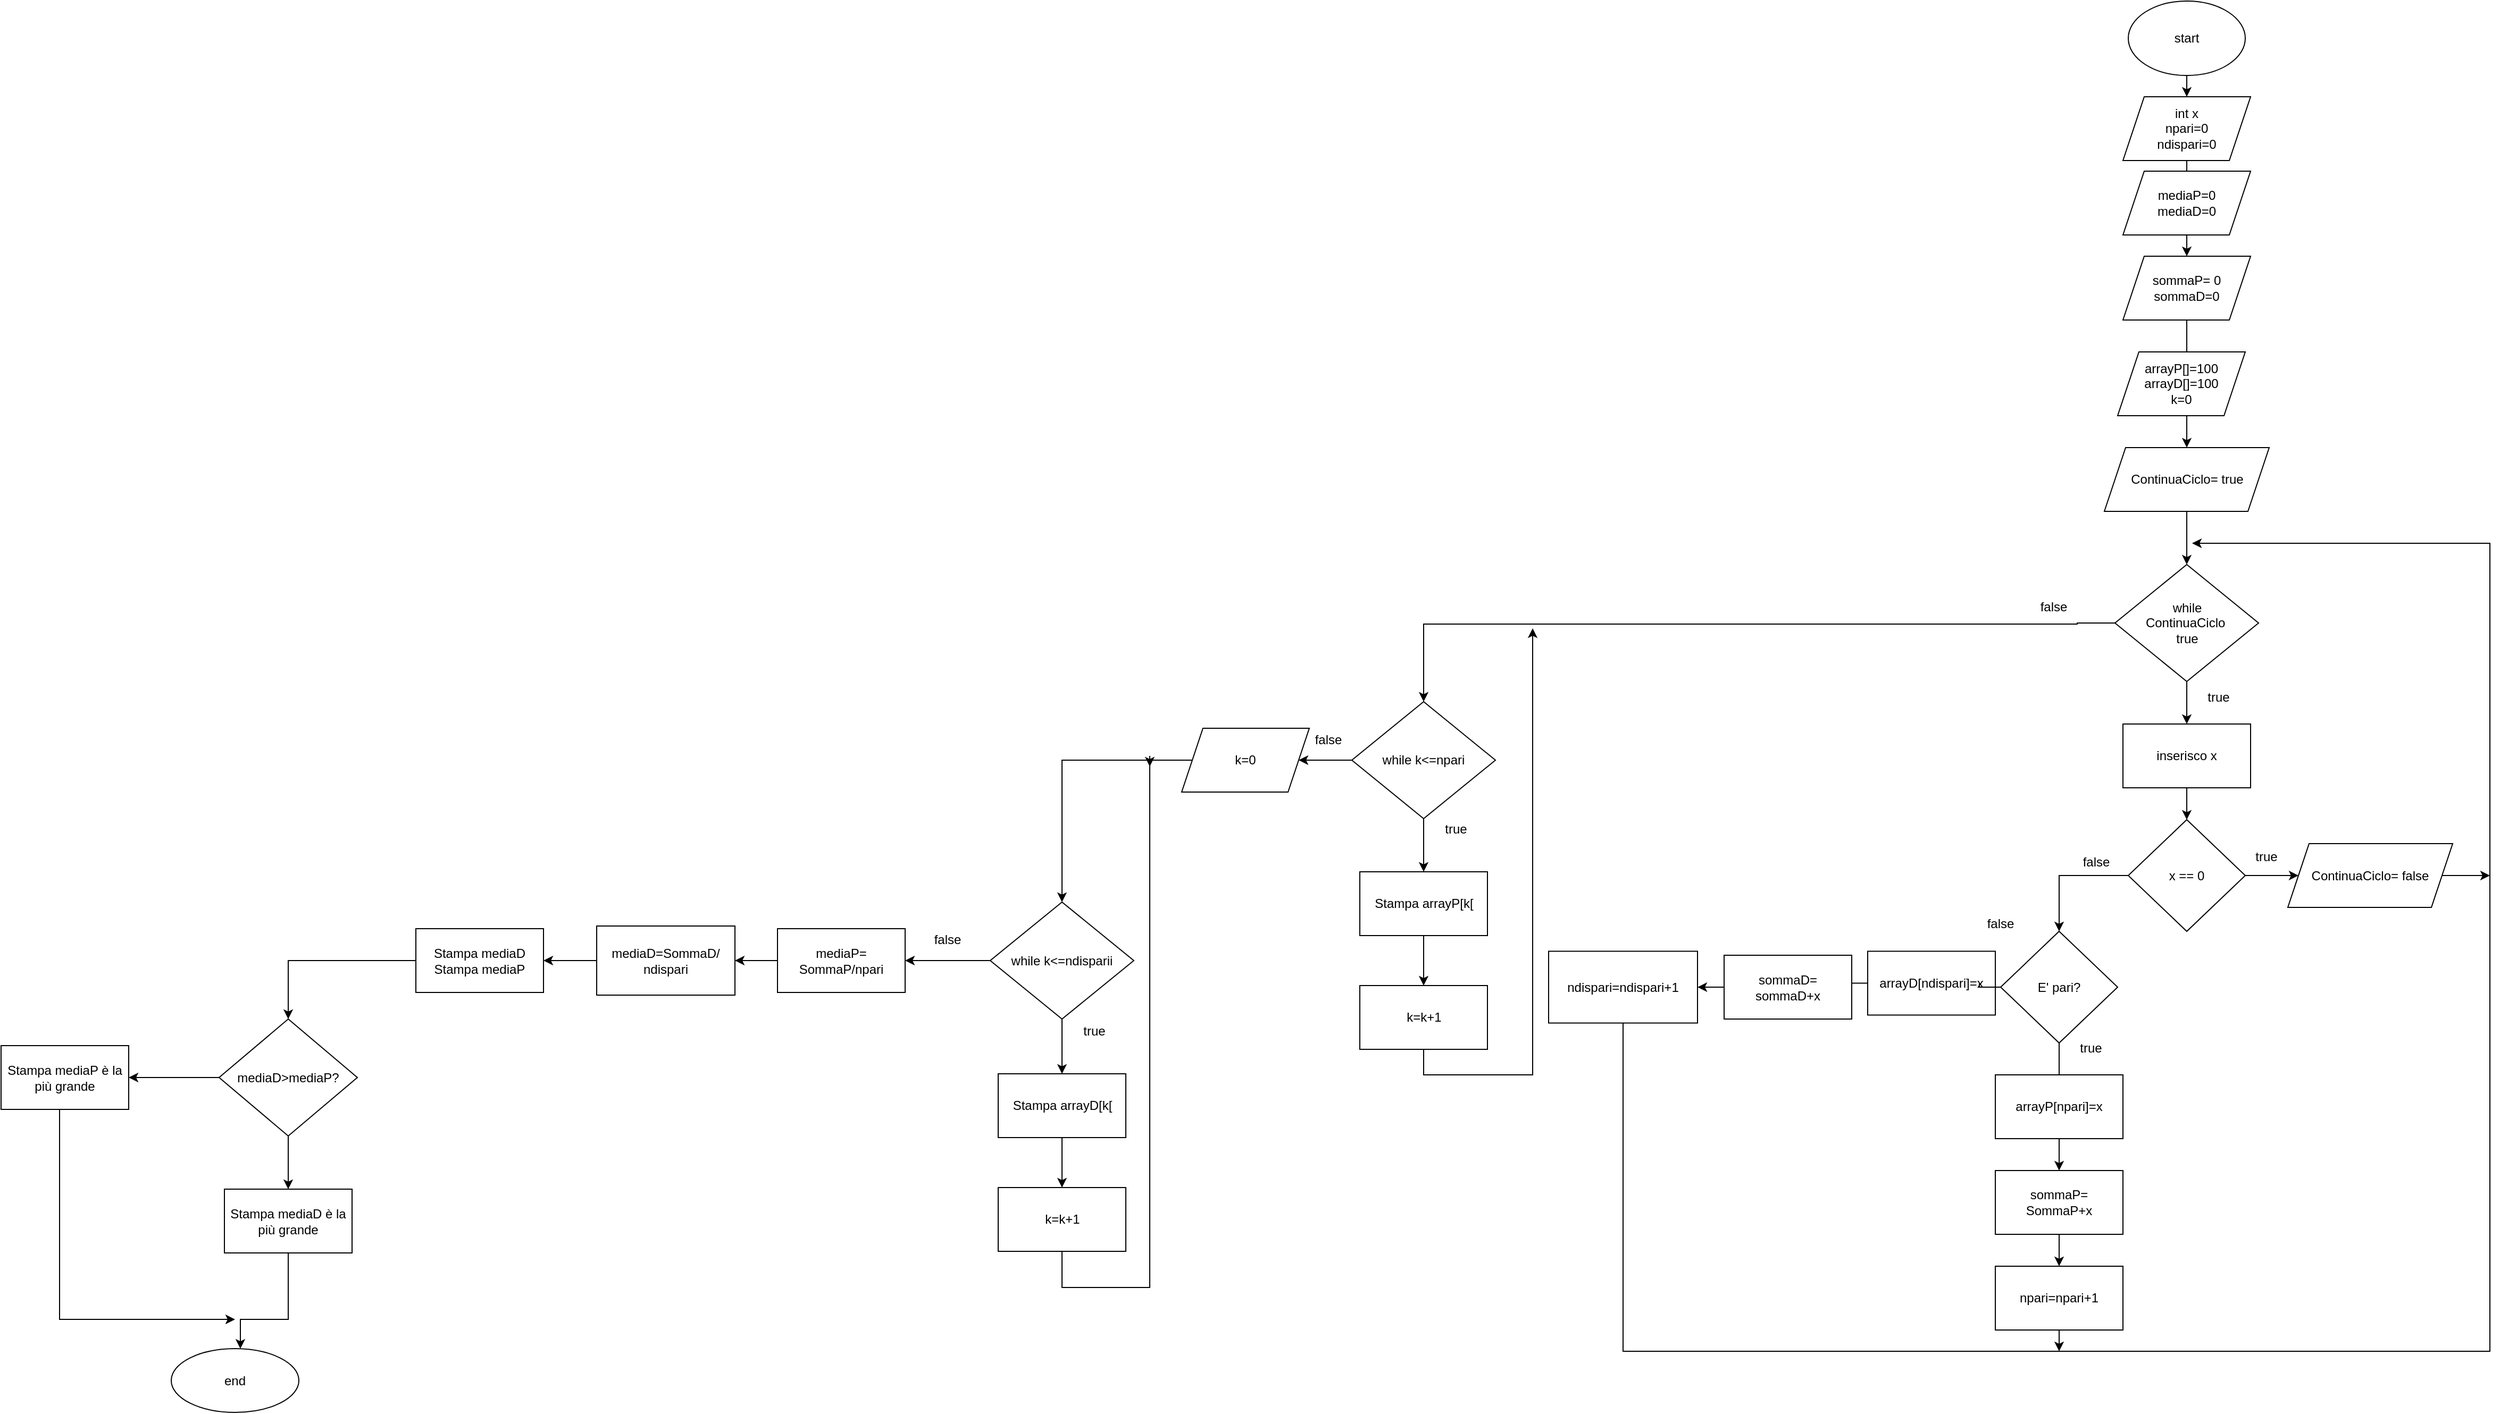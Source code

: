 <mxfile version="16.2.7" type="device"><diagram id="kxz32EB0R-JObG-b0P0E" name="Page-1"><mxGraphModel dx="3528" dy="1738" grid="1" gridSize="10" guides="1" tooltips="1" connect="1" arrows="1" fold="1" page="1" pageScale="1" pageWidth="850" pageHeight="1100" math="0" shadow="0"><root><mxCell id="0"/><mxCell id="1" parent="0"/><mxCell id="quu7VlW8BGePsFSclwNf-76" value="" style="edgeStyle=orthogonalEdgeStyle;rounded=0;orthogonalLoop=1;jettySize=auto;html=1;" edge="1" parent="1" source="quu7VlW8BGePsFSclwNf-1" target="quu7VlW8BGePsFSclwNf-75"><mxGeometry relative="1" as="geometry"/></mxCell><mxCell id="quu7VlW8BGePsFSclwNf-1" value="start" style="ellipse;whiteSpace=wrap;html=1;" vertex="1" parent="1"><mxGeometry x="490" y="-90" width="110" height="70" as="geometry"/></mxCell><mxCell id="quu7VlW8BGePsFSclwNf-81" value="" style="edgeStyle=orthogonalEdgeStyle;rounded=0;orthogonalLoop=1;jettySize=auto;html=1;" edge="1" parent="1" source="quu7VlW8BGePsFSclwNf-75" target="quu7VlW8BGePsFSclwNf-80"><mxGeometry relative="1" as="geometry"/></mxCell><mxCell id="quu7VlW8BGePsFSclwNf-75" value="&lt;div&gt;int x&lt;br&gt;npari=0&lt;br&gt;ndispari=0&lt;br&gt;&lt;/div&gt;" style="shape=parallelogram;perimeter=parallelogramPerimeter;whiteSpace=wrap;html=1;fixedSize=1;" vertex="1" parent="1"><mxGeometry x="485" width="120" height="60" as="geometry"/></mxCell><mxCell id="quu7VlW8BGePsFSclwNf-83" value="" style="edgeStyle=orthogonalEdgeStyle;rounded=0;orthogonalLoop=1;jettySize=auto;html=1;" edge="1" parent="1" source="quu7VlW8BGePsFSclwNf-80" target="quu7VlW8BGePsFSclwNf-82"><mxGeometry relative="1" as="geometry"/></mxCell><mxCell id="quu7VlW8BGePsFSclwNf-80" value="sommaP= 0&lt;br&gt;sommaD=0" style="shape=parallelogram;perimeter=parallelogramPerimeter;whiteSpace=wrap;html=1;fixedSize=1;" vertex="1" parent="1"><mxGeometry x="485" y="150" width="120" height="60" as="geometry"/></mxCell><mxCell id="quu7VlW8BGePsFSclwNf-88" value="" style="edgeStyle=orthogonalEdgeStyle;rounded=0;orthogonalLoop=1;jettySize=auto;html=1;" edge="1" parent="1" source="quu7VlW8BGePsFSclwNf-82" target="quu7VlW8BGePsFSclwNf-87"><mxGeometry relative="1" as="geometry"/></mxCell><mxCell id="quu7VlW8BGePsFSclwNf-82" value="ContinuaCiclo= true" style="shape=parallelogram;perimeter=parallelogramPerimeter;whiteSpace=wrap;html=1;fixedSize=1;" vertex="1" parent="1"><mxGeometry x="467.5" y="330" width="155" height="60" as="geometry"/></mxCell><mxCell id="quu7VlW8BGePsFSclwNf-93" value="" style="edgeStyle=orthogonalEdgeStyle;rounded=0;orthogonalLoop=1;jettySize=auto;html=1;" edge="1" parent="1" source="quu7VlW8BGePsFSclwNf-87" target="quu7VlW8BGePsFSclwNf-92"><mxGeometry relative="1" as="geometry"/></mxCell><mxCell id="quu7VlW8BGePsFSclwNf-100" style="edgeStyle=orthogonalEdgeStyle;rounded=0;orthogonalLoop=1;jettySize=auto;html=1;entryX=0.5;entryY=0;entryDx=0;entryDy=0;" edge="1" parent="1" source="quu7VlW8BGePsFSclwNf-87" target="quu7VlW8BGePsFSclwNf-150"><mxGeometry relative="1" as="geometry"><mxPoint x="390" y="495" as="targetPoint"/><Array as="points"><mxPoint x="442" y="495"/><mxPoint x="340" y="496"/></Array></mxGeometry></mxCell><mxCell id="quu7VlW8BGePsFSclwNf-87" value="while &lt;br&gt;ContinuaCiclo&amp;nbsp; &lt;br&gt;true" style="rhombus;whiteSpace=wrap;html=1;" vertex="1" parent="1"><mxGeometry x="477.5" y="440" width="135" height="110" as="geometry"/></mxCell><mxCell id="quu7VlW8BGePsFSclwNf-110" value="" style="edgeStyle=orthogonalEdgeStyle;rounded=0;orthogonalLoop=1;jettySize=auto;html=1;" edge="1" parent="1" source="quu7VlW8BGePsFSclwNf-92" target="quu7VlW8BGePsFSclwNf-105"><mxGeometry relative="1" as="geometry"/></mxCell><mxCell id="quu7VlW8BGePsFSclwNf-92" value="inserisco x" style="whiteSpace=wrap;html=1;" vertex="1" parent="1"><mxGeometry x="485" y="590" width="120" height="60" as="geometry"/></mxCell><mxCell id="quu7VlW8BGePsFSclwNf-98" value="" style="edgeStyle=orthogonalEdgeStyle;rounded=0;orthogonalLoop=1;jettySize=auto;html=1;" edge="1" parent="1" source="quu7VlW8BGePsFSclwNf-94" target="quu7VlW8BGePsFSclwNf-97"><mxGeometry relative="1" as="geometry"/></mxCell><mxCell id="quu7VlW8BGePsFSclwNf-102" value="" style="edgeStyle=orthogonalEdgeStyle;rounded=0;orthogonalLoop=1;jettySize=auto;html=1;startArrow=none;" edge="1" parent="1" source="quu7VlW8BGePsFSclwNf-148" target="quu7VlW8BGePsFSclwNf-101"><mxGeometry relative="1" as="geometry"/></mxCell><mxCell id="quu7VlW8BGePsFSclwNf-94" value="E' pari?" style="rhombus;whiteSpace=wrap;html=1;" vertex="1" parent="1"><mxGeometry x="370" y="785" width="110" height="105" as="geometry"/></mxCell><mxCell id="quu7VlW8BGePsFSclwNf-96" value="true" style="text;html=1;strokeColor=none;fillColor=none;align=center;verticalAlign=middle;whiteSpace=wrap;rounded=0;" vertex="1" parent="1"><mxGeometry x="545" y="550" width="60" height="30" as="geometry"/></mxCell><mxCell id="quu7VlW8BGePsFSclwNf-119" value="" style="edgeStyle=orthogonalEdgeStyle;rounded=0;orthogonalLoop=1;jettySize=auto;html=1;" edge="1" parent="1" source="quu7VlW8BGePsFSclwNf-97" target="quu7VlW8BGePsFSclwNf-118"><mxGeometry relative="1" as="geometry"/></mxCell><mxCell id="quu7VlW8BGePsFSclwNf-97" value="sommaP= SommaP+x" style="whiteSpace=wrap;html=1;" vertex="1" parent="1"><mxGeometry x="365" y="1010" width="120" height="60" as="geometry"/></mxCell><mxCell id="quu7VlW8BGePsFSclwNf-99" value="true" style="text;html=1;strokeColor=none;fillColor=none;align=center;verticalAlign=middle;whiteSpace=wrap;rounded=0;" vertex="1" parent="1"><mxGeometry x="425" y="880" width="60" height="30" as="geometry"/></mxCell><mxCell id="quu7VlW8BGePsFSclwNf-121" value="" style="edgeStyle=orthogonalEdgeStyle;rounded=0;orthogonalLoop=1;jettySize=auto;html=1;" edge="1" parent="1" source="quu7VlW8BGePsFSclwNf-101" target="quu7VlW8BGePsFSclwNf-120"><mxGeometry relative="1" as="geometry"/></mxCell><mxCell id="quu7VlW8BGePsFSclwNf-101" value="sommaD= sommaD+x" style="whiteSpace=wrap;html=1;" vertex="1" parent="1"><mxGeometry x="110" y="807.5" width="120" height="60" as="geometry"/></mxCell><mxCell id="quu7VlW8BGePsFSclwNf-106" style="edgeStyle=orthogonalEdgeStyle;rounded=0;orthogonalLoop=1;jettySize=auto;html=1;entryX=0.5;entryY=0;entryDx=0;entryDy=0;" edge="1" parent="1" source="quu7VlW8BGePsFSclwNf-105" target="quu7VlW8BGePsFSclwNf-94"><mxGeometry relative="1" as="geometry"><mxPoint x="420" y="732.5" as="targetPoint"/></mxGeometry></mxCell><mxCell id="quu7VlW8BGePsFSclwNf-115" value="" style="edgeStyle=orthogonalEdgeStyle;rounded=0;orthogonalLoop=1;jettySize=auto;html=1;" edge="1" parent="1" source="quu7VlW8BGePsFSclwNf-105" target="quu7VlW8BGePsFSclwNf-114"><mxGeometry relative="1" as="geometry"/></mxCell><mxCell id="quu7VlW8BGePsFSclwNf-105" value="x == 0" style="rhombus;whiteSpace=wrap;html=1;" vertex="1" parent="1"><mxGeometry x="490" y="680" width="110" height="105" as="geometry"/></mxCell><mxCell id="quu7VlW8BGePsFSclwNf-107" value="false" style="text;html=1;strokeColor=none;fillColor=none;align=center;verticalAlign=middle;whiteSpace=wrap;rounded=0;" vertex="1" parent="1"><mxGeometry x="340" y="762.5" width="60" height="30" as="geometry"/></mxCell><mxCell id="quu7VlW8BGePsFSclwNf-108" value="false" style="text;html=1;strokeColor=none;fillColor=none;align=center;verticalAlign=middle;whiteSpace=wrap;rounded=0;" vertex="1" parent="1"><mxGeometry x="430" y="680" width="60" height="80" as="geometry"/></mxCell><mxCell id="quu7VlW8BGePsFSclwNf-113" value="true" style="text;html=1;strokeColor=none;fillColor=none;align=center;verticalAlign=middle;whiteSpace=wrap;rounded=0;" vertex="1" parent="1"><mxGeometry x="590" y="700" width="60" height="30" as="geometry"/></mxCell><mxCell id="quu7VlW8BGePsFSclwNf-126" style="edgeStyle=orthogonalEdgeStyle;rounded=0;orthogonalLoop=1;jettySize=auto;html=1;" edge="1" parent="1" source="quu7VlW8BGePsFSclwNf-114"><mxGeometry relative="1" as="geometry"><mxPoint x="830" y="732.5" as="targetPoint"/></mxGeometry></mxCell><mxCell id="quu7VlW8BGePsFSclwNf-114" value="ContinuaCiclo= false" style="shape=parallelogram;perimeter=parallelogramPerimeter;whiteSpace=wrap;html=1;fixedSize=1;" vertex="1" parent="1"><mxGeometry x="640" y="702.5" width="155" height="60" as="geometry"/></mxCell><mxCell id="quu7VlW8BGePsFSclwNf-125" style="edgeStyle=orthogonalEdgeStyle;rounded=0;orthogonalLoop=1;jettySize=auto;html=1;" edge="1" parent="1" source="quu7VlW8BGePsFSclwNf-118"><mxGeometry relative="1" as="geometry"><mxPoint x="425" y="1180" as="targetPoint"/></mxGeometry></mxCell><mxCell id="quu7VlW8BGePsFSclwNf-118" value="npari=npari+1" style="whiteSpace=wrap;html=1;" vertex="1" parent="1"><mxGeometry x="365" y="1100" width="120" height="60" as="geometry"/></mxCell><mxCell id="quu7VlW8BGePsFSclwNf-124" style="edgeStyle=orthogonalEdgeStyle;rounded=0;orthogonalLoop=1;jettySize=auto;html=1;" edge="1" parent="1" source="quu7VlW8BGePsFSclwNf-120"><mxGeometry relative="1" as="geometry"><mxPoint x="550" y="420" as="targetPoint"/><Array as="points"><mxPoint x="15" y="1180"/><mxPoint x="830" y="1180"/><mxPoint x="830" y="420"/></Array></mxGeometry></mxCell><mxCell id="quu7VlW8BGePsFSclwNf-120" value="ndispari=ndispari+1" style="whiteSpace=wrap;html=1;" vertex="1" parent="1"><mxGeometry x="-55" y="803.75" width="140" height="67.5" as="geometry"/></mxCell><mxCell id="quu7VlW8BGePsFSclwNf-131" value="" style="edgeStyle=orthogonalEdgeStyle;rounded=0;orthogonalLoop=1;jettySize=auto;html=1;" edge="1" parent="1" source="quu7VlW8BGePsFSclwNf-128"><mxGeometry relative="1" as="geometry"><mxPoint x="-820" y="812.5" as="targetPoint"/></mxGeometry></mxCell><mxCell id="quu7VlW8BGePsFSclwNf-128" value="mediaP= SommaP/npari" style="whiteSpace=wrap;html=1;" vertex="1" parent="1"><mxGeometry x="-780" y="782.5" width="120" height="60" as="geometry"/></mxCell><mxCell id="quu7VlW8BGePsFSclwNf-129" value="&lt;div&gt;mediaP=0&lt;/div&gt;&lt;div&gt;mediaD=0&lt;br&gt;&lt;/div&gt;" style="shape=parallelogram;perimeter=parallelogramPerimeter;whiteSpace=wrap;html=1;fixedSize=1;" vertex="1" parent="1"><mxGeometry x="485" y="70" width="120" height="60" as="geometry"/></mxCell><mxCell id="quu7VlW8BGePsFSclwNf-135" value="" style="edgeStyle=orthogonalEdgeStyle;rounded=0;orthogonalLoop=1;jettySize=auto;html=1;" edge="1" parent="1" source="quu7VlW8BGePsFSclwNf-130" target="quu7VlW8BGePsFSclwNf-134"><mxGeometry relative="1" as="geometry"/></mxCell><mxCell id="quu7VlW8BGePsFSclwNf-130" value="mediaD=SommaD/&lt;br&gt;ndispari" style="whiteSpace=wrap;html=1;" vertex="1" parent="1"><mxGeometry x="-950" y="780" width="130" height="65" as="geometry"/></mxCell><mxCell id="quu7VlW8BGePsFSclwNf-137" value="" style="edgeStyle=orthogonalEdgeStyle;rounded=0;orthogonalLoop=1;jettySize=auto;html=1;" edge="1" parent="1" source="quu7VlW8BGePsFSclwNf-134" target="quu7VlW8BGePsFSclwNf-136"><mxGeometry relative="1" as="geometry"/></mxCell><mxCell id="quu7VlW8BGePsFSclwNf-134" value="Stampa mediaD&lt;br&gt;&lt;div&gt;Stampa mediaP&lt;/div&gt;" style="whiteSpace=wrap;html=1;" vertex="1" parent="1"><mxGeometry x="-1120" y="782.5" width="120" height="60" as="geometry"/></mxCell><mxCell id="quu7VlW8BGePsFSclwNf-139" value="" style="edgeStyle=orthogonalEdgeStyle;rounded=0;orthogonalLoop=1;jettySize=auto;html=1;" edge="1" parent="1" source="quu7VlW8BGePsFSclwNf-136" target="quu7VlW8BGePsFSclwNf-138"><mxGeometry relative="1" as="geometry"/></mxCell><mxCell id="quu7VlW8BGePsFSclwNf-141" value="" style="edgeStyle=orthogonalEdgeStyle;rounded=0;orthogonalLoop=1;jettySize=auto;html=1;" edge="1" parent="1" source="quu7VlW8BGePsFSclwNf-136" target="quu7VlW8BGePsFSclwNf-140"><mxGeometry relative="1" as="geometry"/></mxCell><mxCell id="quu7VlW8BGePsFSclwNf-136" value="mediaD&amp;gt;mediaP?" style="rhombus;whiteSpace=wrap;html=1;" vertex="1" parent="1"><mxGeometry x="-1305" y="867.5" width="130" height="110" as="geometry"/></mxCell><mxCell id="quu7VlW8BGePsFSclwNf-145" value="" style="edgeStyle=orthogonalEdgeStyle;rounded=0;orthogonalLoop=1;jettySize=auto;html=1;" edge="1" parent="1" source="quu7VlW8BGePsFSclwNf-138" target="quu7VlW8BGePsFSclwNf-144"><mxGeometry relative="1" as="geometry"><Array as="points"><mxPoint x="-1240" y="1150"/><mxPoint x="-1285" y="1150"/></Array></mxGeometry></mxCell><mxCell id="quu7VlW8BGePsFSclwNf-138" value="Stampa mediaD è la più grande" style="whiteSpace=wrap;html=1;" vertex="1" parent="1"><mxGeometry x="-1300" y="1027.5" width="120" height="60" as="geometry"/></mxCell><mxCell id="quu7VlW8BGePsFSclwNf-142" style="edgeStyle=orthogonalEdgeStyle;rounded=0;orthogonalLoop=1;jettySize=auto;html=1;" edge="1" parent="1" source="quu7VlW8BGePsFSclwNf-140"><mxGeometry relative="1" as="geometry"><mxPoint x="-1290" y="1150" as="targetPoint"/><Array as="points"><mxPoint x="-1455" y="1150"/></Array></mxGeometry></mxCell><mxCell id="quu7VlW8BGePsFSclwNf-140" value="Stampa mediaP è la più grande" style="whiteSpace=wrap;html=1;" vertex="1" parent="1"><mxGeometry x="-1510" y="892.5" width="120" height="60" as="geometry"/></mxCell><mxCell id="quu7VlW8BGePsFSclwNf-144" value="end" style="ellipse;whiteSpace=wrap;html=1;" vertex="1" parent="1"><mxGeometry x="-1350" y="1177.5" width="120" height="60" as="geometry"/></mxCell><mxCell id="quu7VlW8BGePsFSclwNf-146" value="arrayP[]=100&lt;br&gt;&lt;div&gt;arrayD[]=100&lt;/div&gt;&lt;div&gt;k=0&lt;br&gt;&lt;/div&gt;" style="shape=parallelogram;perimeter=parallelogramPerimeter;whiteSpace=wrap;html=1;fixedSize=1;" vertex="1" parent="1"><mxGeometry x="480" y="240" width="120" height="60" as="geometry"/></mxCell><mxCell id="quu7VlW8BGePsFSclwNf-147" value="arrayP[npari]=x" style="whiteSpace=wrap;html=1;" vertex="1" parent="1"><mxGeometry x="365" y="920" width="120" height="60" as="geometry"/></mxCell><mxCell id="quu7VlW8BGePsFSclwNf-148" value="arrayD[ndispari]=x" style="whiteSpace=wrap;html=1;" vertex="1" parent="1"><mxGeometry x="245" y="803.75" width="120" height="60" as="geometry"/></mxCell><mxCell id="quu7VlW8BGePsFSclwNf-149" value="" style="edgeStyle=orthogonalEdgeStyle;rounded=0;orthogonalLoop=1;jettySize=auto;html=1;endArrow=none;" edge="1" parent="1" source="quu7VlW8BGePsFSclwNf-94" target="quu7VlW8BGePsFSclwNf-148"><mxGeometry relative="1" as="geometry"><mxPoint x="370.0" y="837.5" as="sourcePoint"/><mxPoint x="230.0" y="837.5" as="targetPoint"/></mxGeometry></mxCell><mxCell id="quu7VlW8BGePsFSclwNf-161" value="" style="edgeStyle=orthogonalEdgeStyle;rounded=0;orthogonalLoop=1;jettySize=auto;html=1;" edge="1" parent="1" source="quu7VlW8BGePsFSclwNf-150" target="quu7VlW8BGePsFSclwNf-160"><mxGeometry relative="1" as="geometry"/></mxCell><mxCell id="quu7VlW8BGePsFSclwNf-168" value="" style="edgeStyle=orthogonalEdgeStyle;rounded=0;orthogonalLoop=1;jettySize=auto;html=1;" edge="1" parent="1" source="quu7VlW8BGePsFSclwNf-150" target="quu7VlW8BGePsFSclwNf-167"><mxGeometry relative="1" as="geometry"/></mxCell><mxCell id="quu7VlW8BGePsFSclwNf-150" value="while k&amp;lt;=npari" style="rhombus;whiteSpace=wrap;html=1;" vertex="1" parent="1"><mxGeometry x="-240" y="569" width="135" height="110" as="geometry"/></mxCell><mxCell id="quu7VlW8BGePsFSclwNf-154" value="false" style="text;html=1;strokeColor=none;fillColor=none;align=center;verticalAlign=middle;whiteSpace=wrap;rounded=0;" vertex="1" parent="1"><mxGeometry x="390" y="440" width="60" height="80" as="geometry"/></mxCell><mxCell id="quu7VlW8BGePsFSclwNf-163" value="" style="edgeStyle=orthogonalEdgeStyle;rounded=0;orthogonalLoop=1;jettySize=auto;html=1;" edge="1" parent="1" source="quu7VlW8BGePsFSclwNf-160" target="quu7VlW8BGePsFSclwNf-162"><mxGeometry relative="1" as="geometry"/></mxCell><mxCell id="quu7VlW8BGePsFSclwNf-160" value="Stampa arrayP[k[" style="whiteSpace=wrap;html=1;" vertex="1" parent="1"><mxGeometry x="-232.5" y="729" width="120" height="60" as="geometry"/></mxCell><mxCell id="quu7VlW8BGePsFSclwNf-165" style="edgeStyle=orthogonalEdgeStyle;rounded=0;orthogonalLoop=1;jettySize=auto;html=1;" edge="1" parent="1" source="quu7VlW8BGePsFSclwNf-162"><mxGeometry relative="1" as="geometry"><mxPoint x="-70.0" y="500" as="targetPoint"/><Array as="points"><mxPoint x="-172" y="920"/><mxPoint x="-70" y="920"/></Array></mxGeometry></mxCell><mxCell id="quu7VlW8BGePsFSclwNf-162" value="k=k+1" style="whiteSpace=wrap;html=1;" vertex="1" parent="1"><mxGeometry x="-232.5" y="836" width="120" height="60" as="geometry"/></mxCell><mxCell id="quu7VlW8BGePsFSclwNf-164" value="true" style="text;html=1;strokeColor=none;fillColor=none;align=center;verticalAlign=middle;whiteSpace=wrap;rounded=0;" vertex="1" parent="1"><mxGeometry x="-172.5" y="674" width="60" height="30" as="geometry"/></mxCell><mxCell id="quu7VlW8BGePsFSclwNf-176" style="edgeStyle=orthogonalEdgeStyle;rounded=0;orthogonalLoop=1;jettySize=auto;html=1;entryX=0.5;entryY=0;entryDx=0;entryDy=0;" edge="1" parent="1" source="quu7VlW8BGePsFSclwNf-167" target="quu7VlW8BGePsFSclwNf-170"><mxGeometry relative="1" as="geometry"/></mxCell><mxCell id="quu7VlW8BGePsFSclwNf-167" value="k=0" style="shape=parallelogram;perimeter=parallelogramPerimeter;whiteSpace=wrap;html=1;fixedSize=1;" vertex="1" parent="1"><mxGeometry x="-400" y="594" width="120" height="60" as="geometry"/></mxCell><mxCell id="quu7VlW8BGePsFSclwNf-169" value="" style="edgeStyle=orthogonalEdgeStyle;rounded=0;orthogonalLoop=1;jettySize=auto;html=1;" edge="1" parent="1" source="quu7VlW8BGePsFSclwNf-170" target="quu7VlW8BGePsFSclwNf-172"><mxGeometry relative="1" as="geometry"/></mxCell><mxCell id="quu7VlW8BGePsFSclwNf-181" value="" style="edgeStyle=orthogonalEdgeStyle;rounded=0;orthogonalLoop=1;jettySize=auto;html=1;" edge="1" parent="1" source="quu7VlW8BGePsFSclwNf-170" target="quu7VlW8BGePsFSclwNf-128"><mxGeometry relative="1" as="geometry"/></mxCell><mxCell id="quu7VlW8BGePsFSclwNf-170" value="while k&amp;lt;=ndisparii" style="rhombus;whiteSpace=wrap;html=1;" vertex="1" parent="1"><mxGeometry x="-580" y="757.5" width="135" height="110" as="geometry"/></mxCell><mxCell id="quu7VlW8BGePsFSclwNf-171" value="" style="edgeStyle=orthogonalEdgeStyle;rounded=0;orthogonalLoop=1;jettySize=auto;html=1;" edge="1" parent="1" source="quu7VlW8BGePsFSclwNf-172" target="quu7VlW8BGePsFSclwNf-174"><mxGeometry relative="1" as="geometry"/></mxCell><mxCell id="quu7VlW8BGePsFSclwNf-172" value="Stampa arrayD[k[" style="whiteSpace=wrap;html=1;" vertex="1" parent="1"><mxGeometry x="-572.5" y="919" width="120" height="60" as="geometry"/></mxCell><mxCell id="quu7VlW8BGePsFSclwNf-178" style="edgeStyle=orthogonalEdgeStyle;rounded=0;orthogonalLoop=1;jettySize=auto;html=1;" edge="1" parent="1" source="quu7VlW8BGePsFSclwNf-174"><mxGeometry relative="1" as="geometry"><mxPoint x="-430" y="630" as="targetPoint"/><Array as="points"><mxPoint x="-512" y="1120"/><mxPoint x="-430" y="1120"/><mxPoint x="-430" y="620"/></Array></mxGeometry></mxCell><mxCell id="quu7VlW8BGePsFSclwNf-174" value="k=k+1" style="whiteSpace=wrap;html=1;" vertex="1" parent="1"><mxGeometry x="-572.5" y="1026" width="120" height="60" as="geometry"/></mxCell><mxCell id="quu7VlW8BGePsFSclwNf-175" value="true" style="text;html=1;strokeColor=none;fillColor=none;align=center;verticalAlign=middle;whiteSpace=wrap;rounded=0;" vertex="1" parent="1"><mxGeometry x="-512.5" y="864" width="60" height="30" as="geometry"/></mxCell><mxCell id="quu7VlW8BGePsFSclwNf-179" value="false" style="text;html=1;strokeColor=none;fillColor=none;align=center;verticalAlign=middle;whiteSpace=wrap;rounded=0;" vertex="1" parent="1"><mxGeometry x="-292.5" y="590" width="60" height="30" as="geometry"/></mxCell><mxCell id="quu7VlW8BGePsFSclwNf-182" value="false" style="text;html=1;strokeColor=none;fillColor=none;align=center;verticalAlign=middle;whiteSpace=wrap;rounded=0;" vertex="1" parent="1"><mxGeometry x="-650" y="777.5" width="60" height="30" as="geometry"/></mxCell></root></mxGraphModel></diagram></mxfile>